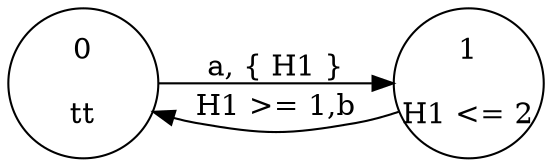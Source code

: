 digraph tg2dot {
rankdir=LR
node [height=1,width=1,shape=circle,fixedsize=true,color=black,fontsize=14]
0 [label="0\n\ntt"]
1 [label="1\n\nH1 <= 2"]

0 -> 1 [label = "a, { H1 }"]
1 -> 0 [label = "H1 >= 1,b"]
}
